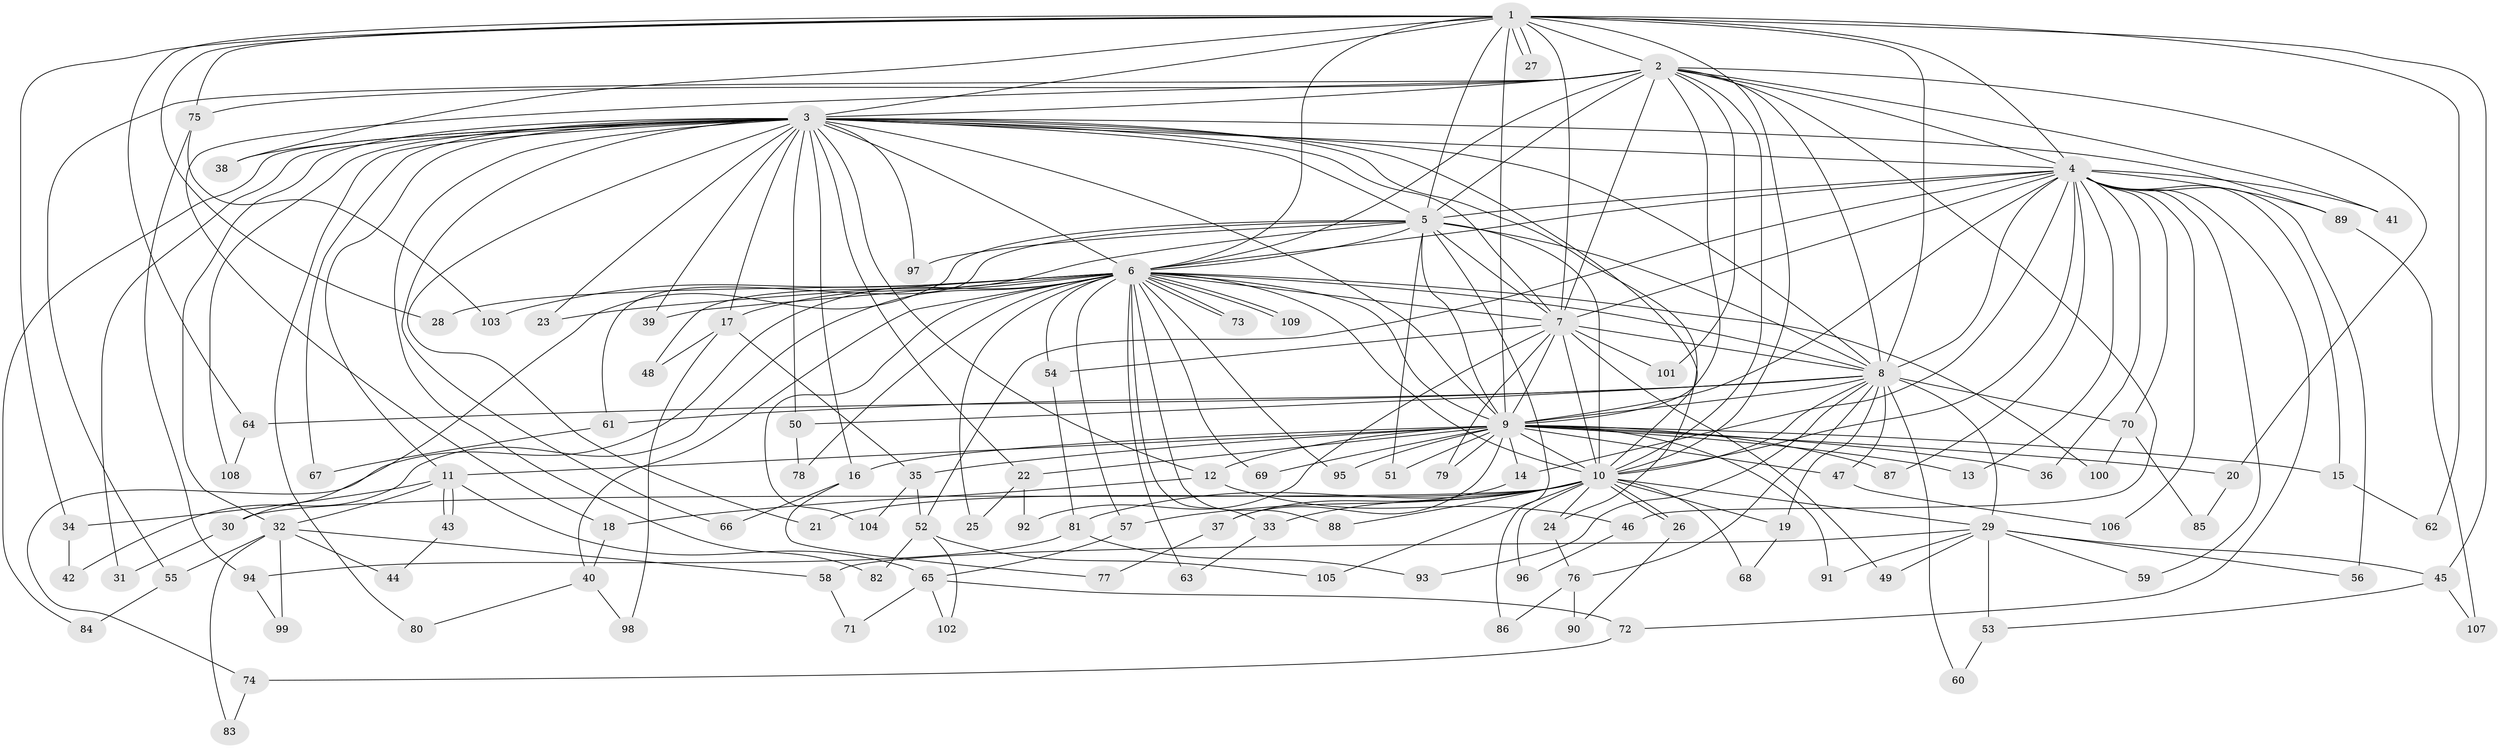 // Generated by graph-tools (version 1.1) at 2025/25/03/09/25 03:25:40]
// undirected, 109 vertices, 243 edges
graph export_dot {
graph [start="1"]
  node [color=gray90,style=filled];
  1;
  2;
  3;
  4;
  5;
  6;
  7;
  8;
  9;
  10;
  11;
  12;
  13;
  14;
  15;
  16;
  17;
  18;
  19;
  20;
  21;
  22;
  23;
  24;
  25;
  26;
  27;
  28;
  29;
  30;
  31;
  32;
  33;
  34;
  35;
  36;
  37;
  38;
  39;
  40;
  41;
  42;
  43;
  44;
  45;
  46;
  47;
  48;
  49;
  50;
  51;
  52;
  53;
  54;
  55;
  56;
  57;
  58;
  59;
  60;
  61;
  62;
  63;
  64;
  65;
  66;
  67;
  68;
  69;
  70;
  71;
  72;
  73;
  74;
  75;
  76;
  77;
  78;
  79;
  80;
  81;
  82;
  83;
  84;
  85;
  86;
  87;
  88;
  89;
  90;
  91;
  92;
  93;
  94;
  95;
  96;
  97;
  98;
  99;
  100;
  101;
  102;
  103;
  104;
  105;
  106;
  107;
  108;
  109;
  1 -- 2;
  1 -- 3;
  1 -- 4;
  1 -- 5;
  1 -- 6;
  1 -- 7;
  1 -- 8;
  1 -- 9;
  1 -- 10;
  1 -- 27;
  1 -- 27;
  1 -- 28;
  1 -- 34;
  1 -- 38;
  1 -- 45;
  1 -- 62;
  1 -- 64;
  1 -- 75;
  2 -- 3;
  2 -- 4;
  2 -- 5;
  2 -- 6;
  2 -- 7;
  2 -- 8;
  2 -- 9;
  2 -- 10;
  2 -- 18;
  2 -- 20;
  2 -- 41;
  2 -- 46;
  2 -- 55;
  2 -- 75;
  2 -- 101;
  3 -- 4;
  3 -- 5;
  3 -- 6;
  3 -- 7;
  3 -- 8;
  3 -- 9;
  3 -- 10;
  3 -- 11;
  3 -- 12;
  3 -- 16;
  3 -- 17;
  3 -- 21;
  3 -- 22;
  3 -- 23;
  3 -- 24;
  3 -- 31;
  3 -- 32;
  3 -- 38;
  3 -- 39;
  3 -- 50;
  3 -- 66;
  3 -- 67;
  3 -- 80;
  3 -- 82;
  3 -- 84;
  3 -- 89;
  3 -- 97;
  3 -- 108;
  4 -- 5;
  4 -- 6;
  4 -- 7;
  4 -- 8;
  4 -- 9;
  4 -- 10;
  4 -- 13;
  4 -- 14;
  4 -- 15;
  4 -- 36;
  4 -- 41;
  4 -- 52;
  4 -- 56;
  4 -- 59;
  4 -- 70;
  4 -- 72;
  4 -- 87;
  4 -- 89;
  4 -- 106;
  5 -- 6;
  5 -- 7;
  5 -- 8;
  5 -- 9;
  5 -- 10;
  5 -- 30;
  5 -- 48;
  5 -- 51;
  5 -- 61;
  5 -- 86;
  5 -- 97;
  6 -- 7;
  6 -- 8;
  6 -- 9;
  6 -- 10;
  6 -- 17;
  6 -- 23;
  6 -- 25;
  6 -- 28;
  6 -- 33;
  6 -- 39;
  6 -- 40;
  6 -- 42;
  6 -- 54;
  6 -- 57;
  6 -- 63;
  6 -- 69;
  6 -- 73;
  6 -- 73;
  6 -- 74;
  6 -- 78;
  6 -- 88;
  6 -- 95;
  6 -- 100;
  6 -- 103;
  6 -- 104;
  6 -- 109;
  6 -- 109;
  7 -- 8;
  7 -- 9;
  7 -- 10;
  7 -- 49;
  7 -- 54;
  7 -- 79;
  7 -- 92;
  7 -- 101;
  8 -- 9;
  8 -- 10;
  8 -- 19;
  8 -- 29;
  8 -- 47;
  8 -- 50;
  8 -- 60;
  8 -- 61;
  8 -- 64;
  8 -- 70;
  8 -- 76;
  8 -- 93;
  9 -- 10;
  9 -- 11;
  9 -- 12;
  9 -- 13;
  9 -- 14;
  9 -- 15;
  9 -- 16;
  9 -- 20;
  9 -- 22;
  9 -- 35;
  9 -- 36;
  9 -- 37;
  9 -- 47;
  9 -- 51;
  9 -- 69;
  9 -- 79;
  9 -- 87;
  9 -- 91;
  9 -- 95;
  10 -- 19;
  10 -- 21;
  10 -- 24;
  10 -- 26;
  10 -- 26;
  10 -- 29;
  10 -- 30;
  10 -- 33;
  10 -- 57;
  10 -- 68;
  10 -- 81;
  10 -- 88;
  10 -- 96;
  10 -- 105;
  11 -- 32;
  11 -- 34;
  11 -- 43;
  11 -- 43;
  11 -- 65;
  12 -- 18;
  12 -- 46;
  14 -- 37;
  15 -- 62;
  16 -- 66;
  16 -- 77;
  17 -- 35;
  17 -- 48;
  17 -- 98;
  18 -- 40;
  19 -- 68;
  20 -- 85;
  22 -- 25;
  22 -- 92;
  24 -- 76;
  26 -- 90;
  29 -- 45;
  29 -- 49;
  29 -- 53;
  29 -- 56;
  29 -- 58;
  29 -- 59;
  29 -- 91;
  30 -- 31;
  32 -- 44;
  32 -- 55;
  32 -- 58;
  32 -- 83;
  32 -- 99;
  33 -- 63;
  34 -- 42;
  35 -- 52;
  35 -- 104;
  37 -- 77;
  40 -- 80;
  40 -- 98;
  43 -- 44;
  45 -- 53;
  45 -- 107;
  46 -- 96;
  47 -- 106;
  50 -- 78;
  52 -- 82;
  52 -- 102;
  52 -- 105;
  53 -- 60;
  54 -- 81;
  55 -- 84;
  57 -- 65;
  58 -- 71;
  61 -- 67;
  64 -- 108;
  65 -- 71;
  65 -- 72;
  65 -- 102;
  70 -- 85;
  70 -- 100;
  72 -- 74;
  74 -- 83;
  75 -- 94;
  75 -- 103;
  76 -- 86;
  76 -- 90;
  81 -- 93;
  81 -- 94;
  89 -- 107;
  94 -- 99;
}
